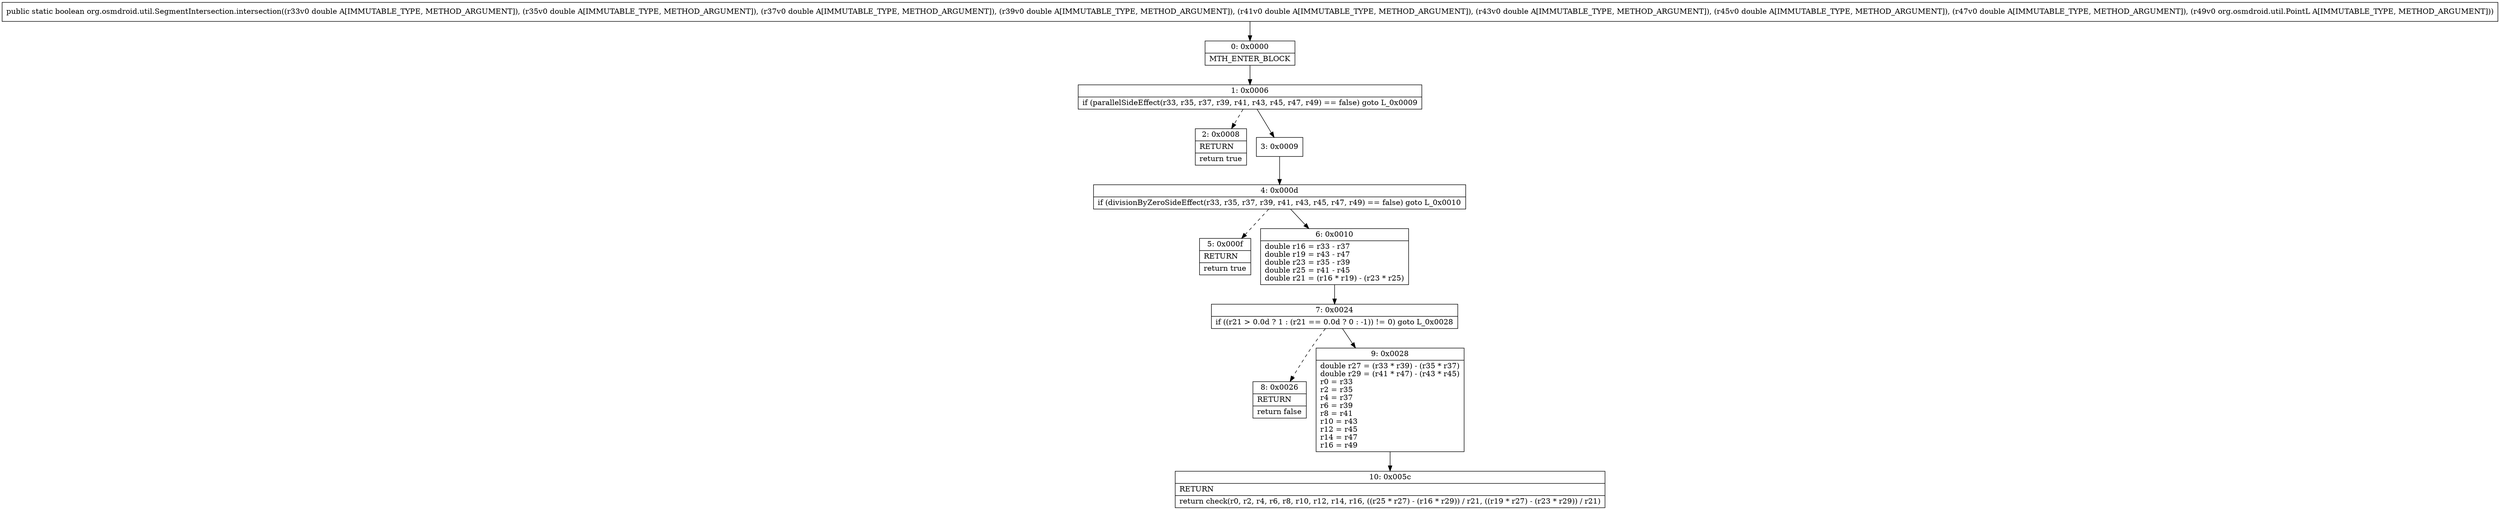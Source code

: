 digraph "CFG fororg.osmdroid.util.SegmentIntersection.intersection(DDDDDDDDLorg\/osmdroid\/util\/PointL;)Z" {
Node_0 [shape=record,label="{0\:\ 0x0000|MTH_ENTER_BLOCK\l}"];
Node_1 [shape=record,label="{1\:\ 0x0006|if (parallelSideEffect(r33, r35, r37, r39, r41, r43, r45, r47, r49) == false) goto L_0x0009\l}"];
Node_2 [shape=record,label="{2\:\ 0x0008|RETURN\l|return true\l}"];
Node_3 [shape=record,label="{3\:\ 0x0009}"];
Node_4 [shape=record,label="{4\:\ 0x000d|if (divisionByZeroSideEffect(r33, r35, r37, r39, r41, r43, r45, r47, r49) == false) goto L_0x0010\l}"];
Node_5 [shape=record,label="{5\:\ 0x000f|RETURN\l|return true\l}"];
Node_6 [shape=record,label="{6\:\ 0x0010|double r16 = r33 \- r37\ldouble r19 = r43 \- r47\ldouble r23 = r35 \- r39\ldouble r25 = r41 \- r45\ldouble r21 = (r16 * r19) \- (r23 * r25)\l}"];
Node_7 [shape=record,label="{7\:\ 0x0024|if ((r21 \> 0.0d ? 1 : (r21 == 0.0d ? 0 : \-1)) != 0) goto L_0x0028\l}"];
Node_8 [shape=record,label="{8\:\ 0x0026|RETURN\l|return false\l}"];
Node_9 [shape=record,label="{9\:\ 0x0028|double r27 = (r33 * r39) \- (r35 * r37)\ldouble r29 = (r41 * r47) \- (r43 * r45)\lr0 = r33\lr2 = r35\lr4 = r37\lr6 = r39\lr8 = r41\lr10 = r43\lr12 = r45\lr14 = r47\lr16 = r49\l}"];
Node_10 [shape=record,label="{10\:\ 0x005c|RETURN\l|return check(r0, r2, r4, r6, r8, r10, r12, r14, r16, ((r25 * r27) \- (r16 * r29)) \/ r21, ((r19 * r27) \- (r23 * r29)) \/ r21)\l}"];
MethodNode[shape=record,label="{public static boolean org.osmdroid.util.SegmentIntersection.intersection((r33v0 double A[IMMUTABLE_TYPE, METHOD_ARGUMENT]), (r35v0 double A[IMMUTABLE_TYPE, METHOD_ARGUMENT]), (r37v0 double A[IMMUTABLE_TYPE, METHOD_ARGUMENT]), (r39v0 double A[IMMUTABLE_TYPE, METHOD_ARGUMENT]), (r41v0 double A[IMMUTABLE_TYPE, METHOD_ARGUMENT]), (r43v0 double A[IMMUTABLE_TYPE, METHOD_ARGUMENT]), (r45v0 double A[IMMUTABLE_TYPE, METHOD_ARGUMENT]), (r47v0 double A[IMMUTABLE_TYPE, METHOD_ARGUMENT]), (r49v0 org.osmdroid.util.PointL A[IMMUTABLE_TYPE, METHOD_ARGUMENT])) }"];
MethodNode -> Node_0;
Node_0 -> Node_1;
Node_1 -> Node_2[style=dashed];
Node_1 -> Node_3;
Node_3 -> Node_4;
Node_4 -> Node_5[style=dashed];
Node_4 -> Node_6;
Node_6 -> Node_7;
Node_7 -> Node_8[style=dashed];
Node_7 -> Node_9;
Node_9 -> Node_10;
}


